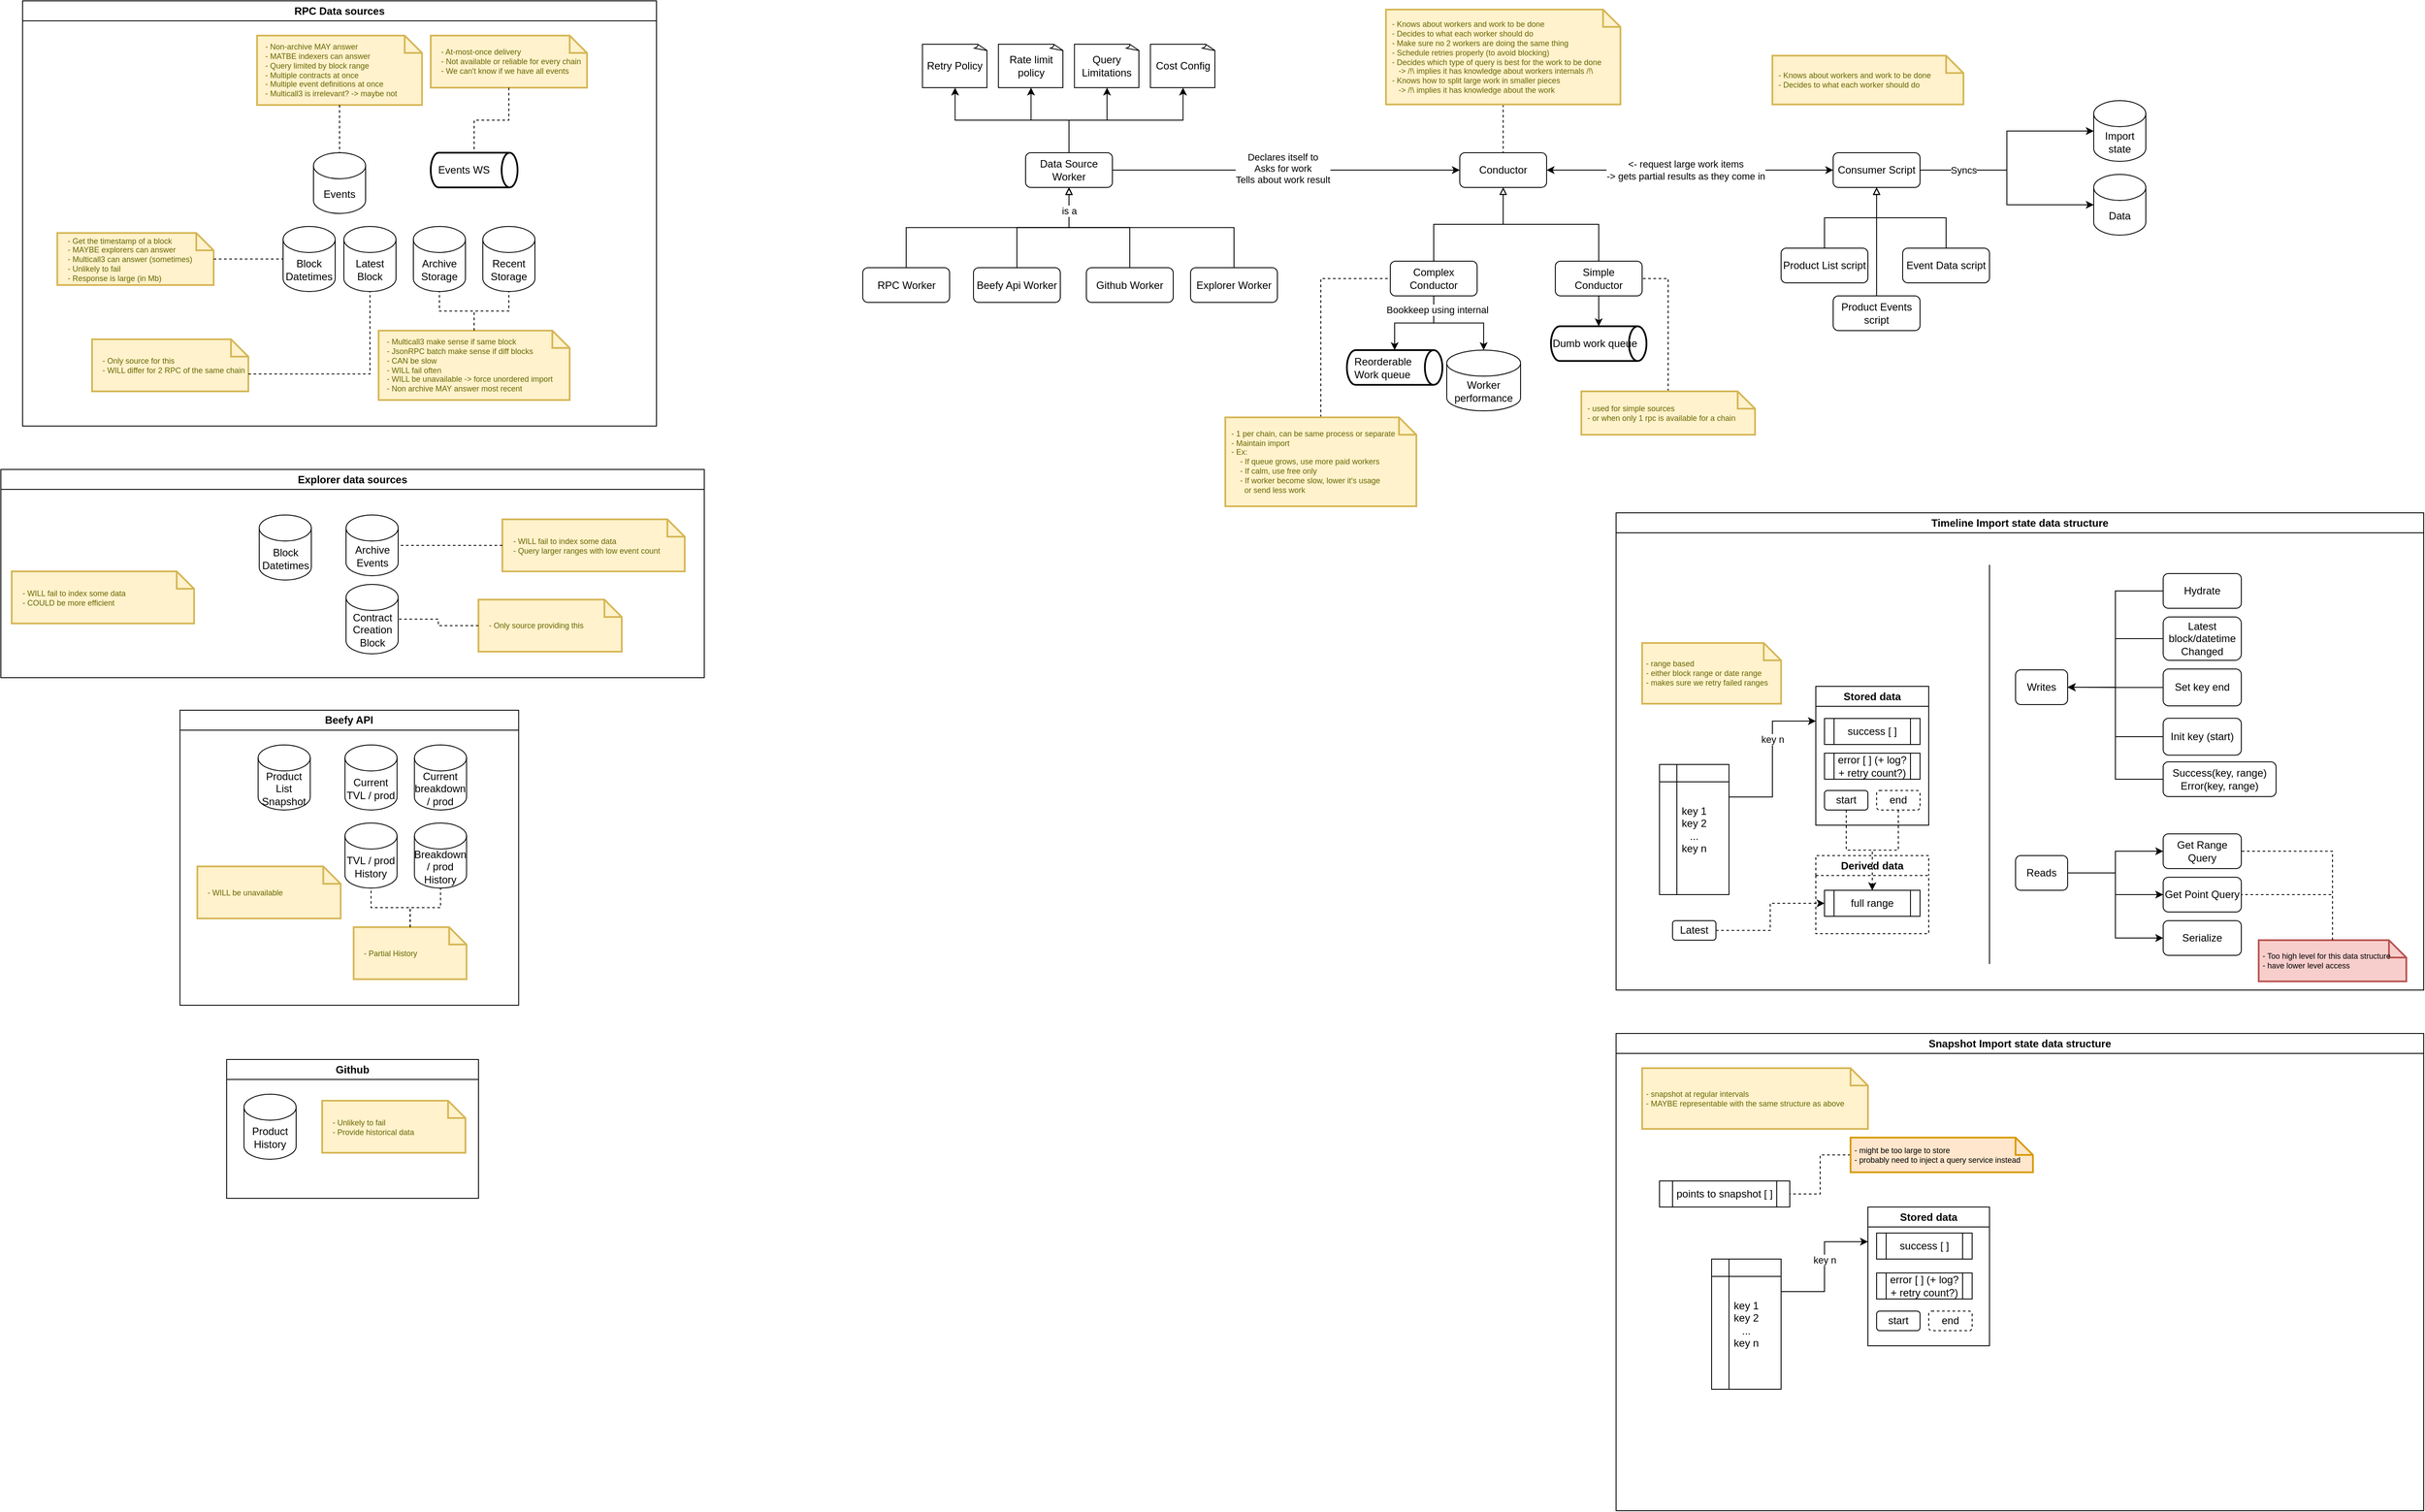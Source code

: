 <mxfile version="21.2.3" type="github">
  <diagram name="Page-1" id="OcyrxSaOLKTO3twHUCwc">
    <mxGraphModel dx="1804" dy="1752" grid="1" gridSize="10" guides="1" tooltips="1" connect="1" arrows="1" fold="1" page="1" pageScale="1" pageWidth="850" pageHeight="1100" math="0" shadow="0">
      <root>
        <mxCell id="0" />
        <mxCell id="1" parent="0" />
        <mxCell id="02symyp6Dsfdwm89dj8b-154" value="RPC Data sources" style="swimlane;whiteSpace=wrap;html=1;" vertex="1" parent="1">
          <mxGeometry x="-345" y="-160" width="730" height="490" as="geometry" />
        </mxCell>
        <mxCell id="02symyp6Dsfdwm89dj8b-8" value="&amp;nbsp; &amp;nbsp;- Non-archive MAY answer&lt;br&gt;&amp;nbsp; &amp;nbsp;- MATBE indexers can answer&lt;br&gt;&amp;nbsp; &amp;nbsp;- Query limited by block range&lt;br&gt;&amp;nbsp; &amp;nbsp;- Multiple contracts at once&lt;br&gt;&amp;nbsp; &amp;nbsp;- Multiple event definitions at once&lt;br&gt;&amp;nbsp; &amp;nbsp;- Multicall3 is irrelevant? -&amp;gt; maybe not" style="shape=note;strokeWidth=2;fontSize=9;size=20;whiteSpace=wrap;html=1;fillColor=#fff2cc;strokeColor=#d6b656;fontColor=#666600;align=left;" vertex="1" parent="02symyp6Dsfdwm89dj8b-154">
          <mxGeometry x="270" y="40" width="190" height="80" as="geometry" />
        </mxCell>
        <mxCell id="02symyp6Dsfdwm89dj8b-6" value="Events" style="shape=cylinder3;whiteSpace=wrap;html=1;boundedLbl=1;backgroundOutline=1;size=15;" vertex="1" parent="02symyp6Dsfdwm89dj8b-154">
          <mxGeometry x="335" y="175" width="60" height="70" as="geometry" />
        </mxCell>
        <mxCell id="02symyp6Dsfdwm89dj8b-16" value="&amp;nbsp; &amp;nbsp; - At-most-once delivery&lt;br&gt;&amp;nbsp; &amp;nbsp; - Not available or reliable for every chain&lt;br&gt;&amp;nbsp; &amp;nbsp; - We can&#39;t know if we have all events" style="shape=note;strokeWidth=2;fontSize=9;size=20;whiteSpace=wrap;html=1;fillColor=#fff2cc;strokeColor=#d6b656;fontColor=#666600;align=left;" vertex="1" parent="02symyp6Dsfdwm89dj8b-154">
          <mxGeometry x="470" y="40" width="180" height="60" as="geometry" />
        </mxCell>
        <mxCell id="02symyp6Dsfdwm89dj8b-15" value="&amp;nbsp; Events WS" style="strokeWidth=2;html=1;shape=mxgraph.flowchart.direct_data;whiteSpace=wrap;align=left;" vertex="1" parent="02symyp6Dsfdwm89dj8b-154">
          <mxGeometry x="470" y="175" width="100" height="40" as="geometry" />
        </mxCell>
        <mxCell id="02symyp6Dsfdwm89dj8b-22" value="&amp;nbsp; &amp;nbsp; - Get the timestamp of a block&lt;br&gt;&amp;nbsp; &amp;nbsp; - MAYBE explorers can answer&lt;br&gt;&amp;nbsp; &amp;nbsp; - Multicall3 can answer (sometimes)&lt;br&gt;&amp;nbsp; &amp;nbsp; - Unlikely to fail&lt;br&gt;&amp;nbsp; &amp;nbsp; - Response is large (in Mb)" style="shape=note;strokeWidth=2;fontSize=9;size=20;whiteSpace=wrap;html=1;fillColor=#fff2cc;strokeColor=#d6b656;fontColor=#666600;align=left;" vertex="1" parent="02symyp6Dsfdwm89dj8b-154">
          <mxGeometry x="40" y="267.5" width="180" height="60" as="geometry" />
        </mxCell>
        <mxCell id="02symyp6Dsfdwm89dj8b-21" value="Block&lt;br&gt;Datetimes" style="shape=cylinder3;whiteSpace=wrap;html=1;boundedLbl=1;backgroundOutline=1;size=15;" vertex="1" parent="02symyp6Dsfdwm89dj8b-154">
          <mxGeometry x="300" y="260" width="60" height="75" as="geometry" />
        </mxCell>
        <mxCell id="02symyp6Dsfdwm89dj8b-52" value="Latest Block" style="shape=cylinder3;whiteSpace=wrap;html=1;boundedLbl=1;backgroundOutline=1;size=15;" vertex="1" parent="02symyp6Dsfdwm89dj8b-154">
          <mxGeometry x="370" y="260" width="60" height="75" as="geometry" />
        </mxCell>
        <mxCell id="02symyp6Dsfdwm89dj8b-13" value="Archive Storage" style="shape=cylinder3;whiteSpace=wrap;html=1;boundedLbl=1;backgroundOutline=1;size=15;" vertex="1" parent="02symyp6Dsfdwm89dj8b-154">
          <mxGeometry x="450" y="260" width="60" height="75" as="geometry" />
        </mxCell>
        <mxCell id="02symyp6Dsfdwm89dj8b-7" value="Recent&lt;br&gt;Storage" style="shape=cylinder3;whiteSpace=wrap;html=1;boundedLbl=1;backgroundOutline=1;size=15;" vertex="1" parent="02symyp6Dsfdwm89dj8b-154">
          <mxGeometry x="530" y="260" width="60" height="75" as="geometry" />
        </mxCell>
        <mxCell id="02symyp6Dsfdwm89dj8b-10" value="&amp;nbsp; &amp;nbsp;- Multicall3 make sense if same block&lt;br&gt;&amp;nbsp; &amp;nbsp;- JsonRPC batch make sense if diff blocks&lt;br&gt;&amp;nbsp; &amp;nbsp;- CAN be slow&lt;br&gt;&amp;nbsp; &amp;nbsp;- WILL fail often&lt;br&gt;&amp;nbsp; &amp;nbsp;- WILL be unavailable -&amp;gt; force unordered import&lt;br&gt;&amp;nbsp; &amp;nbsp;- Non archive MAY answer most recent" style="shape=note;strokeWidth=2;fontSize=9;size=20;whiteSpace=wrap;html=1;fillColor=#fff2cc;strokeColor=#d6b656;fontColor=#666600;align=left;" vertex="1" parent="02symyp6Dsfdwm89dj8b-154">
          <mxGeometry x="410" y="380" width="220" height="80" as="geometry" />
        </mxCell>
        <mxCell id="02symyp6Dsfdwm89dj8b-53" value="&amp;nbsp; &amp;nbsp; - Only source for this&lt;br&gt;&amp;nbsp; &amp;nbsp; - WILL differ for 2 RPC of the same chain" style="shape=note;strokeWidth=2;fontSize=9;size=20;whiteSpace=wrap;html=1;fillColor=#fff2cc;strokeColor=#d6b656;fontColor=#666600;align=left;" vertex="1" parent="02symyp6Dsfdwm89dj8b-154">
          <mxGeometry x="80" y="390" width="180" height="60" as="geometry" />
        </mxCell>
        <mxCell id="02symyp6Dsfdwm89dj8b-9" style="edgeStyle=orthogonalEdgeStyle;rounded=0;orthogonalLoop=1;jettySize=auto;html=1;exitX=0.5;exitY=1;exitDx=0;exitDy=0;exitPerimeter=0;endArrow=none;endFill=0;dashed=1;" edge="1" parent="02symyp6Dsfdwm89dj8b-154" source="02symyp6Dsfdwm89dj8b-8" target="02symyp6Dsfdwm89dj8b-6">
          <mxGeometry relative="1" as="geometry" />
        </mxCell>
        <mxCell id="02symyp6Dsfdwm89dj8b-17" style="edgeStyle=orthogonalEdgeStyle;rounded=0;orthogonalLoop=1;jettySize=auto;html=1;jumpStyle=none;endArrow=none;endFill=0;dashed=1;" edge="1" parent="02symyp6Dsfdwm89dj8b-154" source="02symyp6Dsfdwm89dj8b-16" target="02symyp6Dsfdwm89dj8b-15">
          <mxGeometry relative="1" as="geometry" />
        </mxCell>
        <mxCell id="02symyp6Dsfdwm89dj8b-23" style="edgeStyle=orthogonalEdgeStyle;rounded=0;orthogonalLoop=1;jettySize=auto;html=1;endArrow=none;endFill=0;dashed=1;" edge="1" parent="02symyp6Dsfdwm89dj8b-154" source="02symyp6Dsfdwm89dj8b-22" target="02symyp6Dsfdwm89dj8b-21">
          <mxGeometry relative="1" as="geometry" />
        </mxCell>
        <mxCell id="02symyp6Dsfdwm89dj8b-18" style="edgeStyle=orthogonalEdgeStyle;rounded=0;orthogonalLoop=1;jettySize=auto;html=1;exitX=0.5;exitY=0;exitDx=0;exitDy=0;exitPerimeter=0;endArrow=none;endFill=0;dashed=1;" edge="1" parent="02symyp6Dsfdwm89dj8b-154" source="02symyp6Dsfdwm89dj8b-10" target="02symyp6Dsfdwm89dj8b-7">
          <mxGeometry relative="1" as="geometry" />
        </mxCell>
        <mxCell id="02symyp6Dsfdwm89dj8b-19" style="edgeStyle=orthogonalEdgeStyle;rounded=0;orthogonalLoop=1;jettySize=auto;html=1;exitX=0.5;exitY=0;exitDx=0;exitDy=0;exitPerimeter=0;entryX=0.5;entryY=1;entryDx=0;entryDy=0;entryPerimeter=0;endArrow=none;endFill=0;dashed=1;" edge="1" parent="02symyp6Dsfdwm89dj8b-154" source="02symyp6Dsfdwm89dj8b-10" target="02symyp6Dsfdwm89dj8b-13">
          <mxGeometry relative="1" as="geometry" />
        </mxCell>
        <mxCell id="02symyp6Dsfdwm89dj8b-54" style="edgeStyle=orthogonalEdgeStyle;rounded=0;orthogonalLoop=1;jettySize=auto;html=1;exitX=0;exitY=0;exitDx=180;exitDy=40;exitPerimeter=0;endArrow=none;endFill=0;dashed=1;" edge="1" parent="02symyp6Dsfdwm89dj8b-154" source="02symyp6Dsfdwm89dj8b-53" target="02symyp6Dsfdwm89dj8b-52">
          <mxGeometry relative="1" as="geometry" />
        </mxCell>
        <mxCell id="02symyp6Dsfdwm89dj8b-59" style="edgeStyle=orthogonalEdgeStyle;rounded=0;orthogonalLoop=1;jettySize=auto;html=1;exitX=0.5;exitY=0;exitDx=0;exitDy=0;entryX=0.5;entryY=1;entryDx=0;entryDy=0;endArrow=block;endFill=0;" edge="1" parent="1" source="02symyp6Dsfdwm89dj8b-1" target="02symyp6Dsfdwm89dj8b-55">
          <mxGeometry relative="1" as="geometry" />
        </mxCell>
        <mxCell id="02symyp6Dsfdwm89dj8b-1" value="RPC Worker" style="rounded=1;whiteSpace=wrap;html=1;" vertex="1" parent="1">
          <mxGeometry x="622.5" y="147.5" width="100" height="40" as="geometry" />
        </mxCell>
        <mxCell id="02symyp6Dsfdwm89dj8b-65" style="edgeStyle=orthogonalEdgeStyle;rounded=0;orthogonalLoop=1;jettySize=auto;html=1;exitX=0.5;exitY=0;exitDx=0;exitDy=0;entryX=0.5;entryY=1;entryDx=0;entryDy=0;entryPerimeter=0;" edge="1" parent="1" source="02symyp6Dsfdwm89dj8b-55" target="02symyp6Dsfdwm89dj8b-64">
          <mxGeometry relative="1" as="geometry" />
        </mxCell>
        <mxCell id="02symyp6Dsfdwm89dj8b-67" style="edgeStyle=orthogonalEdgeStyle;rounded=0;orthogonalLoop=1;jettySize=auto;html=1;exitX=0.5;exitY=0;exitDx=0;exitDy=0;" edge="1" parent="1" source="02symyp6Dsfdwm89dj8b-55" target="02symyp6Dsfdwm89dj8b-66">
          <mxGeometry relative="1" as="geometry" />
        </mxCell>
        <mxCell id="02symyp6Dsfdwm89dj8b-69" style="edgeStyle=orthogonalEdgeStyle;rounded=0;orthogonalLoop=1;jettySize=auto;html=1;exitX=0.5;exitY=0;exitDx=0;exitDy=0;" edge="1" parent="1" source="02symyp6Dsfdwm89dj8b-55" target="02symyp6Dsfdwm89dj8b-68">
          <mxGeometry relative="1" as="geometry" />
        </mxCell>
        <mxCell id="02symyp6Dsfdwm89dj8b-71" style="edgeStyle=orthogonalEdgeStyle;rounded=0;orthogonalLoop=1;jettySize=auto;html=1;exitX=1;exitY=0.5;exitDx=0;exitDy=0;" edge="1" parent="1" source="02symyp6Dsfdwm89dj8b-55" target="02symyp6Dsfdwm89dj8b-82">
          <mxGeometry relative="1" as="geometry">
            <mxPoint x="1190" y="35" as="targetPoint" />
          </mxGeometry>
        </mxCell>
        <mxCell id="02symyp6Dsfdwm89dj8b-72" value="Declares itself to&lt;br&gt;Asks for work&lt;br&gt;Tells about work result" style="edgeLabel;html=1;align=center;verticalAlign=middle;resizable=0;points=[];" vertex="1" connectable="0" parent="02symyp6Dsfdwm89dj8b-71">
          <mxGeometry x="-0.022" y="2" relative="1" as="geometry">
            <mxPoint as="offset" />
          </mxGeometry>
        </mxCell>
        <mxCell id="02symyp6Dsfdwm89dj8b-102" style="edgeStyle=orthogonalEdgeStyle;rounded=0;orthogonalLoop=1;jettySize=auto;html=1;exitX=0.5;exitY=0;exitDx=0;exitDy=0;" edge="1" parent="1" source="02symyp6Dsfdwm89dj8b-55" target="02symyp6Dsfdwm89dj8b-101">
          <mxGeometry relative="1" as="geometry" />
        </mxCell>
        <mxCell id="02symyp6Dsfdwm89dj8b-55" value="Data Source Worker" style="rounded=1;whiteSpace=wrap;html=1;" vertex="1" parent="1">
          <mxGeometry x="810" y="15" width="100" height="40" as="geometry" />
        </mxCell>
        <mxCell id="02symyp6Dsfdwm89dj8b-60" style="edgeStyle=orthogonalEdgeStyle;rounded=0;orthogonalLoop=1;jettySize=auto;html=1;exitX=0.5;exitY=0;exitDx=0;exitDy=0;entryX=0.5;entryY=1;entryDx=0;entryDy=0;endArrow=block;endFill=0;" edge="1" parent="1" source="02symyp6Dsfdwm89dj8b-56" target="02symyp6Dsfdwm89dj8b-55">
          <mxGeometry relative="1" as="geometry" />
        </mxCell>
        <mxCell id="02symyp6Dsfdwm89dj8b-56" value="Beefy Api Worker" style="rounded=1;whiteSpace=wrap;html=1;" vertex="1" parent="1">
          <mxGeometry x="750" y="147.5" width="100" height="40" as="geometry" />
        </mxCell>
        <mxCell id="02symyp6Dsfdwm89dj8b-61" style="edgeStyle=orthogonalEdgeStyle;rounded=0;orthogonalLoop=1;jettySize=auto;html=1;exitX=0.5;exitY=0;exitDx=0;exitDy=0;endArrow=block;endFill=0;" edge="1" parent="1" source="02symyp6Dsfdwm89dj8b-57" target="02symyp6Dsfdwm89dj8b-55">
          <mxGeometry relative="1" as="geometry">
            <mxPoint x="860" y="50" as="targetPoint" />
          </mxGeometry>
        </mxCell>
        <mxCell id="02symyp6Dsfdwm89dj8b-57" value="Github Worker" style="rounded=1;whiteSpace=wrap;html=1;" vertex="1" parent="1">
          <mxGeometry x="880" y="147.5" width="100" height="40" as="geometry" />
        </mxCell>
        <mxCell id="02symyp6Dsfdwm89dj8b-62" style="edgeStyle=orthogonalEdgeStyle;rounded=0;orthogonalLoop=1;jettySize=auto;html=1;exitX=0.5;exitY=0;exitDx=0;exitDy=0;endArrow=block;endFill=0;" edge="1" parent="1" source="02symyp6Dsfdwm89dj8b-58" target="02symyp6Dsfdwm89dj8b-55">
          <mxGeometry relative="1" as="geometry" />
        </mxCell>
        <mxCell id="02symyp6Dsfdwm89dj8b-63" value="is a" style="edgeLabel;html=1;align=center;verticalAlign=middle;resizable=0;points=[];" vertex="1" connectable="0" parent="02symyp6Dsfdwm89dj8b-62">
          <mxGeometry x="0.809" relative="1" as="geometry">
            <mxPoint as="offset" />
          </mxGeometry>
        </mxCell>
        <mxCell id="02symyp6Dsfdwm89dj8b-58" value="Explorer Worker" style="rounded=1;whiteSpace=wrap;html=1;" vertex="1" parent="1">
          <mxGeometry x="1000" y="147.5" width="100" height="40" as="geometry" />
        </mxCell>
        <mxCell id="02symyp6Dsfdwm89dj8b-64" value="Rate limit policy" style="whiteSpace=wrap;html=1;shape=mxgraph.basic.document" vertex="1" parent="1">
          <mxGeometry x="778.75" y="-110" width="75" height="50" as="geometry" />
        </mxCell>
        <mxCell id="02symyp6Dsfdwm89dj8b-66" value="Query Limitations" style="whiteSpace=wrap;html=1;shape=mxgraph.basic.document" vertex="1" parent="1">
          <mxGeometry x="866.25" y="-110" width="75" height="50" as="geometry" />
        </mxCell>
        <mxCell id="02symyp6Dsfdwm89dj8b-68" value="Cost Config" style="whiteSpace=wrap;html=1;shape=mxgraph.basic.document" vertex="1" parent="1">
          <mxGeometry x="953.75" y="-110" width="75" height="50" as="geometry" />
        </mxCell>
        <mxCell id="02symyp6Dsfdwm89dj8b-79" style="edgeStyle=orthogonalEdgeStyle;rounded=0;orthogonalLoop=1;jettySize=auto;html=1;exitX=0.5;exitY=1;exitDx=0;exitDy=0;" edge="1" parent="1" source="02symyp6Dsfdwm89dj8b-70" target="02symyp6Dsfdwm89dj8b-78">
          <mxGeometry relative="1" as="geometry" />
        </mxCell>
        <mxCell id="02symyp6Dsfdwm89dj8b-83" style="edgeStyle=orthogonalEdgeStyle;rounded=0;orthogonalLoop=1;jettySize=auto;html=1;exitX=0.5;exitY=0;exitDx=0;exitDy=0;entryX=0.5;entryY=1;entryDx=0;entryDy=0;endArrow=block;endFill=0;" edge="1" parent="1" source="02symyp6Dsfdwm89dj8b-70" target="02symyp6Dsfdwm89dj8b-82">
          <mxGeometry relative="1" as="geometry" />
        </mxCell>
        <mxCell id="02symyp6Dsfdwm89dj8b-70" value="Complex&lt;br&gt;Conductor" style="rounded=1;whiteSpace=wrap;html=1;" vertex="1" parent="1">
          <mxGeometry x="1230" y="140" width="100" height="40" as="geometry" />
        </mxCell>
        <mxCell id="02symyp6Dsfdwm89dj8b-73" value="&amp;nbsp; Reorderable&lt;br&gt;&amp;nbsp; Work queue" style="strokeWidth=2;html=1;shape=mxgraph.flowchart.direct_data;whiteSpace=wrap;align=left;" vertex="1" parent="1">
          <mxGeometry x="1180" y="242.5" width="110" height="40" as="geometry" />
        </mxCell>
        <mxCell id="02symyp6Dsfdwm89dj8b-76" value="Import state" style="shape=cylinder3;whiteSpace=wrap;html=1;boundedLbl=1;backgroundOutline=1;size=15;" vertex="1" parent="1">
          <mxGeometry x="2040" y="-45" width="60" height="70" as="geometry" />
        </mxCell>
        <mxCell id="02symyp6Dsfdwm89dj8b-80" style="edgeStyle=orthogonalEdgeStyle;rounded=0;orthogonalLoop=1;jettySize=auto;html=1;endArrow=none;endFill=0;dashed=1;entryX=0;entryY=0.5;entryDx=0;entryDy=0;" edge="1" parent="1" source="02symyp6Dsfdwm89dj8b-77" target="02symyp6Dsfdwm89dj8b-70">
          <mxGeometry relative="1" as="geometry" />
        </mxCell>
        <mxCell id="02symyp6Dsfdwm89dj8b-77" value="&amp;nbsp; - 1 per chain, can be same process or separate&lt;br&gt;&amp;nbsp; - Maintain import&amp;nbsp;&lt;br&gt;&amp;nbsp; - Ex: &lt;br&gt;&amp;nbsp; &amp;nbsp; &amp;nbsp; - If queue grows, use more paid workers&lt;br&gt;&amp;nbsp; &amp;nbsp; &amp;nbsp; - If calm, use free only&lt;br&gt;&amp;nbsp; &amp;nbsp; &amp;nbsp; - If worker become slow, lower it&#39;s usage&lt;br&gt;&amp;nbsp; &amp;nbsp; &amp;nbsp; &amp;nbsp; or send less work" style="shape=note;strokeWidth=2;fontSize=9;size=20;whiteSpace=wrap;html=1;fillColor=#fff2cc;strokeColor=#d6b656;fontColor=#666600;align=left;" vertex="1" parent="1">
          <mxGeometry x="1040" y="320" width="220" height="102.5" as="geometry" />
        </mxCell>
        <mxCell id="02symyp6Dsfdwm89dj8b-78" value="Worker performance" style="shape=cylinder3;whiteSpace=wrap;html=1;boundedLbl=1;backgroundOutline=1;size=15;" vertex="1" parent="1">
          <mxGeometry x="1295" y="242.5" width="85" height="70" as="geometry" />
        </mxCell>
        <mxCell id="02symyp6Dsfdwm89dj8b-74" style="edgeStyle=orthogonalEdgeStyle;rounded=0;orthogonalLoop=1;jettySize=auto;html=1;" edge="1" parent="1" source="02symyp6Dsfdwm89dj8b-70" target="02symyp6Dsfdwm89dj8b-73">
          <mxGeometry relative="1" as="geometry" />
        </mxCell>
        <mxCell id="02symyp6Dsfdwm89dj8b-75" value="Bookkeep using internal" style="edgeLabel;html=1;align=center;verticalAlign=middle;resizable=0;points=[];" vertex="1" connectable="0" parent="02symyp6Dsfdwm89dj8b-74">
          <mxGeometry x="-0.133" y="3" relative="1" as="geometry">
            <mxPoint x="19" y="-19" as="offset" />
          </mxGeometry>
        </mxCell>
        <mxCell id="02symyp6Dsfdwm89dj8b-82" value="Conductor" style="rounded=1;whiteSpace=wrap;html=1;" vertex="1" parent="1">
          <mxGeometry x="1310" y="15" width="100" height="40" as="geometry" />
        </mxCell>
        <mxCell id="02symyp6Dsfdwm89dj8b-85" style="edgeStyle=orthogonalEdgeStyle;rounded=0;orthogonalLoop=1;jettySize=auto;html=1;exitX=0.5;exitY=1;exitDx=0;exitDy=0;exitPerimeter=0;entryX=0.5;entryY=0;entryDx=0;entryDy=0;endArrow=none;endFill=0;dashed=1;" edge="1" parent="1" source="02symyp6Dsfdwm89dj8b-84" target="02symyp6Dsfdwm89dj8b-82">
          <mxGeometry relative="1" as="geometry" />
        </mxCell>
        <mxCell id="02symyp6Dsfdwm89dj8b-84" value="&amp;nbsp; - Knows about workers and work to be done&lt;br&gt;&amp;nbsp; - Decides to what each worker should do&lt;br&gt;&amp;nbsp; - Make sure no 2 workers are doing the same thing&lt;br&gt;&amp;nbsp; - Schedule retries properly (to avoid blocking)&lt;br&gt;&amp;nbsp; - Decides which type of query is best for the work to be done&lt;br&gt;&amp;nbsp; &amp;nbsp; &amp;nbsp;-&amp;gt; /!\&amp;nbsp;implies it has knowledge about workers internals /!\&lt;br&gt;&amp;nbsp; - Knows how to split large work in smaller pieces&lt;br&gt;&amp;nbsp; &amp;nbsp; &amp;nbsp;-&amp;gt; /!\ implies it has knowledge about the work" style="shape=note;strokeWidth=2;fontSize=9;size=20;whiteSpace=wrap;html=1;fillColor=#fff2cc;strokeColor=#d6b656;fontColor=#666600;align=left;" vertex="1" parent="1">
          <mxGeometry x="1225" y="-150" width="270" height="109.38" as="geometry" />
        </mxCell>
        <mxCell id="02symyp6Dsfdwm89dj8b-87" style="edgeStyle=orthogonalEdgeStyle;rounded=0;orthogonalLoop=1;jettySize=auto;html=1;exitX=0.5;exitY=0;exitDx=0;exitDy=0;endArrow=block;endFill=0;" edge="1" parent="1" source="02symyp6Dsfdwm89dj8b-86" target="02symyp6Dsfdwm89dj8b-82">
          <mxGeometry relative="1" as="geometry" />
        </mxCell>
        <mxCell id="02symyp6Dsfdwm89dj8b-89" style="edgeStyle=orthogonalEdgeStyle;rounded=0;orthogonalLoop=1;jettySize=auto;html=1;exitX=0.5;exitY=1;exitDx=0;exitDy=0;" edge="1" parent="1" source="02symyp6Dsfdwm89dj8b-86" target="02symyp6Dsfdwm89dj8b-88">
          <mxGeometry relative="1" as="geometry" />
        </mxCell>
        <mxCell id="02symyp6Dsfdwm89dj8b-86" value="Simple&lt;br&gt;Conductor" style="rounded=1;whiteSpace=wrap;html=1;" vertex="1" parent="1">
          <mxGeometry x="1420" y="140" width="100" height="40" as="geometry" />
        </mxCell>
        <mxCell id="02symyp6Dsfdwm89dj8b-88" value="Dumb work queue" style="strokeWidth=2;html=1;shape=mxgraph.flowchart.direct_data;whiteSpace=wrap;align=left;" vertex="1" parent="1">
          <mxGeometry x="1415" y="215" width="110" height="40" as="geometry" />
        </mxCell>
        <mxCell id="02symyp6Dsfdwm89dj8b-91" style="edgeStyle=orthogonalEdgeStyle;rounded=0;orthogonalLoop=1;jettySize=auto;html=1;exitX=0;exitY=0.5;exitDx=0;exitDy=0;startArrow=classic;startFill=1;" edge="1" parent="1" source="02symyp6Dsfdwm89dj8b-90" target="02symyp6Dsfdwm89dj8b-82">
          <mxGeometry relative="1" as="geometry" />
        </mxCell>
        <mxCell id="02symyp6Dsfdwm89dj8b-107" value="&amp;lt;- request large work items&lt;br&gt;-&amp;gt; gets partial results as they come in" style="edgeLabel;html=1;align=center;verticalAlign=middle;resizable=0;points=[];" vertex="1" connectable="0" parent="02symyp6Dsfdwm89dj8b-91">
          <mxGeometry x="0.03" relative="1" as="geometry">
            <mxPoint as="offset" />
          </mxGeometry>
        </mxCell>
        <mxCell id="02symyp6Dsfdwm89dj8b-106" style="edgeStyle=orthogonalEdgeStyle;rounded=0;orthogonalLoop=1;jettySize=auto;html=1;exitX=1;exitY=0.5;exitDx=0;exitDy=0;entryX=0;entryY=0.5;entryDx=0;entryDy=0;entryPerimeter=0;" edge="1" parent="1" source="02symyp6Dsfdwm89dj8b-90" target="02symyp6Dsfdwm89dj8b-76">
          <mxGeometry relative="1" as="geometry">
            <mxPoint x="2000" y="20" as="targetPoint" />
          </mxGeometry>
        </mxCell>
        <mxCell id="02symyp6Dsfdwm89dj8b-110" style="edgeStyle=orthogonalEdgeStyle;rounded=0;orthogonalLoop=1;jettySize=auto;html=1;exitX=1;exitY=0.5;exitDx=0;exitDy=0;entryX=0;entryY=0.5;entryDx=0;entryDy=0;entryPerimeter=0;" edge="1" parent="1" source="02symyp6Dsfdwm89dj8b-90" target="02symyp6Dsfdwm89dj8b-109">
          <mxGeometry relative="1" as="geometry" />
        </mxCell>
        <mxCell id="02symyp6Dsfdwm89dj8b-111" value="Syncs" style="edgeLabel;html=1;align=center;verticalAlign=middle;resizable=0;points=[];" vertex="1" connectable="0" parent="02symyp6Dsfdwm89dj8b-110">
          <mxGeometry x="-0.692" y="1" relative="1" as="geometry">
            <mxPoint x="13" y="1" as="offset" />
          </mxGeometry>
        </mxCell>
        <mxCell id="02symyp6Dsfdwm89dj8b-90" value="Consumer Script" style="rounded=1;whiteSpace=wrap;html=1;" vertex="1" parent="1">
          <mxGeometry x="1740" y="15" width="100" height="40" as="geometry" />
        </mxCell>
        <mxCell id="02symyp6Dsfdwm89dj8b-97" style="edgeStyle=orthogonalEdgeStyle;rounded=0;orthogonalLoop=1;jettySize=auto;html=1;exitX=0.5;exitY=0;exitDx=0;exitDy=0;endArrow=block;endFill=0;" edge="1" parent="1" source="02symyp6Dsfdwm89dj8b-92" target="02symyp6Dsfdwm89dj8b-90">
          <mxGeometry relative="1" as="geometry" />
        </mxCell>
        <mxCell id="02symyp6Dsfdwm89dj8b-92" value="Product List script" style="rounded=1;whiteSpace=wrap;html=1;" vertex="1" parent="1">
          <mxGeometry x="1680" y="125" width="100" height="40" as="geometry" />
        </mxCell>
        <mxCell id="02symyp6Dsfdwm89dj8b-99" style="edgeStyle=orthogonalEdgeStyle;rounded=0;orthogonalLoop=1;jettySize=auto;html=1;exitX=0.5;exitY=0;exitDx=0;exitDy=0;endArrow=block;endFill=0;" edge="1" parent="1" source="02symyp6Dsfdwm89dj8b-95" target="02symyp6Dsfdwm89dj8b-90">
          <mxGeometry relative="1" as="geometry" />
        </mxCell>
        <mxCell id="02symyp6Dsfdwm89dj8b-95" value="Product Events script" style="rounded=1;whiteSpace=wrap;html=1;" vertex="1" parent="1">
          <mxGeometry x="1740" y="180" width="100" height="40" as="geometry" />
        </mxCell>
        <mxCell id="02symyp6Dsfdwm89dj8b-98" style="edgeStyle=orthogonalEdgeStyle;rounded=0;orthogonalLoop=1;jettySize=auto;html=1;exitX=0.5;exitY=0;exitDx=0;exitDy=0;endArrow=block;endFill=0;" edge="1" parent="1" source="02symyp6Dsfdwm89dj8b-96" target="02symyp6Dsfdwm89dj8b-90">
          <mxGeometry relative="1" as="geometry" />
        </mxCell>
        <mxCell id="02symyp6Dsfdwm89dj8b-96" value="Event Data script" style="rounded=1;whiteSpace=wrap;html=1;" vertex="1" parent="1">
          <mxGeometry x="1820" y="125" width="100" height="40" as="geometry" />
        </mxCell>
        <mxCell id="02symyp6Dsfdwm89dj8b-100" value="&amp;nbsp; - Knows about workers and work to be done&lt;br&gt;&amp;nbsp; - Decides to what each worker should do" style="shape=note;strokeWidth=2;fontSize=9;size=20;whiteSpace=wrap;html=1;fillColor=#fff2cc;strokeColor=#d6b656;fontColor=#666600;align=left;" vertex="1" parent="1">
          <mxGeometry x="1670" y="-96.87" width="220" height="56.25" as="geometry" />
        </mxCell>
        <mxCell id="02symyp6Dsfdwm89dj8b-101" value="Retry Policy" style="whiteSpace=wrap;html=1;shape=mxgraph.basic.document" vertex="1" parent="1">
          <mxGeometry x="691.25" y="-110" width="75" height="50" as="geometry" />
        </mxCell>
        <mxCell id="02symyp6Dsfdwm89dj8b-104" style="edgeStyle=orthogonalEdgeStyle;rounded=0;orthogonalLoop=1;jettySize=auto;html=1;exitX=0.5;exitY=0;exitDx=0;exitDy=0;exitPerimeter=0;entryX=1;entryY=0.5;entryDx=0;entryDy=0;dashed=1;endArrow=none;endFill=0;" edge="1" parent="1" source="02symyp6Dsfdwm89dj8b-103" target="02symyp6Dsfdwm89dj8b-86">
          <mxGeometry relative="1" as="geometry" />
        </mxCell>
        <mxCell id="02symyp6Dsfdwm89dj8b-103" value="&amp;nbsp; - used for simple sources&lt;br&gt;&amp;nbsp; - or when only 1 rpc is available for a chain" style="shape=note;strokeWidth=2;fontSize=9;size=20;whiteSpace=wrap;html=1;fillColor=#fff2cc;strokeColor=#d6b656;fontColor=#666600;align=left;" vertex="1" parent="1">
          <mxGeometry x="1450" y="290" width="200" height="50" as="geometry" />
        </mxCell>
        <mxCell id="02symyp6Dsfdwm89dj8b-109" value="Data" style="shape=cylinder3;whiteSpace=wrap;html=1;boundedLbl=1;backgroundOutline=1;size=15;" vertex="1" parent="1">
          <mxGeometry x="2040" y="40" width="60" height="70" as="geometry" />
        </mxCell>
        <mxCell id="02symyp6Dsfdwm89dj8b-140" value="Timeline Import state data structure" style="swimlane;whiteSpace=wrap;html=1;fillColor=none;" vertex="1" parent="1">
          <mxGeometry x="1490" y="430" width="930" height="550" as="geometry" />
        </mxCell>
        <mxCell id="02symyp6Dsfdwm89dj8b-149" style="edgeStyle=orthogonalEdgeStyle;rounded=0;orthogonalLoop=1;jettySize=auto;html=1;exitX=0.5;exitY=1;exitDx=0;exitDy=0;entryX=0.5;entryY=0;entryDx=0;entryDy=0;" edge="1" parent="02symyp6Dsfdwm89dj8b-140" target="02symyp6Dsfdwm89dj8b-142">
          <mxGeometry relative="1" as="geometry">
            <mxPoint x="290" y="160" as="sourcePoint" />
          </mxGeometry>
        </mxCell>
        <mxCell id="02symyp6Dsfdwm89dj8b-150" style="edgeStyle=orthogonalEdgeStyle;rounded=0;orthogonalLoop=1;jettySize=auto;html=1;exitX=0.5;exitY=1;exitDx=0;exitDy=0;entryX=0.5;entryY=0;entryDx=0;entryDy=0;" edge="1" parent="02symyp6Dsfdwm89dj8b-140" target="02symyp6Dsfdwm89dj8b-146">
          <mxGeometry relative="1" as="geometry">
            <mxPoint x="290" y="160" as="sourcePoint" />
          </mxGeometry>
        </mxCell>
        <mxCell id="02symyp6Dsfdwm89dj8b-144" style="edgeStyle=orthogonalEdgeStyle;rounded=0;orthogonalLoop=1;jettySize=auto;html=1;exitX=0;exitY=0.5;exitDx=0;exitDy=0;entryX=1;entryY=0.5;entryDx=0;entryDy=0;" edge="1" parent="02symyp6Dsfdwm89dj8b-140" target="02symyp6Dsfdwm89dj8b-141">
          <mxGeometry relative="1" as="geometry">
            <mxPoint x="470" y="150" as="sourcePoint" />
          </mxGeometry>
        </mxCell>
        <mxCell id="02symyp6Dsfdwm89dj8b-145" value="Updates" style="edgeLabel;html=1;align=center;verticalAlign=middle;resizable=0;points=[];" vertex="1" connectable="0" parent="02symyp6Dsfdwm89dj8b-144">
          <mxGeometry x="-0.023" y="-1" relative="1" as="geometry">
            <mxPoint y="1" as="offset" />
          </mxGeometry>
        </mxCell>
        <mxCell id="02symyp6Dsfdwm89dj8b-158" value="&amp;nbsp;- range based&lt;br&gt;&amp;nbsp;- either block range or date range&lt;br&gt;&amp;nbsp;- makes sure we retry failed ranges" style="shape=note;strokeWidth=2;fontSize=9;size=20;whiteSpace=wrap;html=1;fillColor=#fff2cc;strokeColor=#d6b656;fontColor=#666600;align=left;" vertex="1" parent="02symyp6Dsfdwm89dj8b-140">
          <mxGeometry x="30" y="150" width="160" height="70" as="geometry" />
        </mxCell>
        <mxCell id="02symyp6Dsfdwm89dj8b-161" style="edgeStyle=orthogonalEdgeStyle;rounded=0;orthogonalLoop=1;jettySize=auto;html=1;exitX=1;exitY=0.25;exitDx=0;exitDy=0;entryX=0;entryY=0.25;entryDx=0;entryDy=0;" edge="1" parent="02symyp6Dsfdwm89dj8b-140" source="02symyp6Dsfdwm89dj8b-159" target="02symyp6Dsfdwm89dj8b-190">
          <mxGeometry relative="1" as="geometry">
            <mxPoint x="340" y="320" as="targetPoint" />
          </mxGeometry>
        </mxCell>
        <mxCell id="02symyp6Dsfdwm89dj8b-162" value="key n" style="edgeLabel;html=1;align=center;verticalAlign=middle;resizable=0;points=[];" vertex="1" connectable="0" parent="02symyp6Dsfdwm89dj8b-161">
          <mxGeometry x="0.247" relative="1" as="geometry">
            <mxPoint as="offset" />
          </mxGeometry>
        </mxCell>
        <mxCell id="02symyp6Dsfdwm89dj8b-159" value="key 1&lt;br&gt;key 2&lt;br&gt;...&lt;br&gt;key n" style="shape=internalStorage;whiteSpace=wrap;html=1;backgroundOutline=1;fillColor=none;" vertex="1" parent="02symyp6Dsfdwm89dj8b-140">
          <mxGeometry x="50" y="290" width="80" height="150" as="geometry" />
        </mxCell>
        <mxCell id="02symyp6Dsfdwm89dj8b-169" value="Writes" style="rounded=1;whiteSpace=wrap;html=1;" vertex="1" parent="02symyp6Dsfdwm89dj8b-140">
          <mxGeometry x="460" y="181" width="60" height="40" as="geometry" />
        </mxCell>
        <mxCell id="02symyp6Dsfdwm89dj8b-163" value="Latest block/datetime&lt;br&gt;Changed" style="rounded=1;whiteSpace=wrap;html=1;" vertex="1" parent="02symyp6Dsfdwm89dj8b-140">
          <mxGeometry x="630" y="120" width="90" height="50" as="geometry" />
        </mxCell>
        <mxCell id="02symyp6Dsfdwm89dj8b-165" value="Init key (start)" style="rounded=1;whiteSpace=wrap;html=1;" vertex="1" parent="02symyp6Dsfdwm89dj8b-140">
          <mxGeometry x="630" y="236.75" width="90" height="42.5" as="geometry" />
        </mxCell>
        <mxCell id="02symyp6Dsfdwm89dj8b-167" value="Success(key, range)&lt;br&gt;Error(key, range)" style="rounded=1;whiteSpace=wrap;html=1;" vertex="1" parent="02symyp6Dsfdwm89dj8b-140">
          <mxGeometry x="630" y="287" width="130" height="40" as="geometry" />
        </mxCell>
        <mxCell id="02symyp6Dsfdwm89dj8b-164" style="edgeStyle=orthogonalEdgeStyle;rounded=0;orthogonalLoop=1;jettySize=auto;html=1;exitX=0;exitY=0.5;exitDx=0;exitDy=0;entryX=1;entryY=0.5;entryDx=0;entryDy=0;" edge="1" parent="02symyp6Dsfdwm89dj8b-140" source="02symyp6Dsfdwm89dj8b-163" target="02symyp6Dsfdwm89dj8b-169">
          <mxGeometry relative="1" as="geometry">
            <mxPoint x="540" y="200" as="targetPoint" />
          </mxGeometry>
        </mxCell>
        <mxCell id="02symyp6Dsfdwm89dj8b-166" style="edgeStyle=orthogonalEdgeStyle;rounded=0;orthogonalLoop=1;jettySize=auto;html=1;exitX=0;exitY=0.5;exitDx=0;exitDy=0;entryX=1;entryY=0.5;entryDx=0;entryDy=0;" edge="1" parent="02symyp6Dsfdwm89dj8b-140" source="02symyp6Dsfdwm89dj8b-165" target="02symyp6Dsfdwm89dj8b-169">
          <mxGeometry relative="1" as="geometry">
            <mxPoint x="540" y="280" as="targetPoint" />
          </mxGeometry>
        </mxCell>
        <mxCell id="02symyp6Dsfdwm89dj8b-168" style="edgeStyle=orthogonalEdgeStyle;rounded=0;orthogonalLoop=1;jettySize=auto;html=1;exitX=0;exitY=0.5;exitDx=0;exitDy=0;entryX=1;entryY=0.5;entryDx=0;entryDy=0;" edge="1" parent="02symyp6Dsfdwm89dj8b-140" source="02symyp6Dsfdwm89dj8b-167" target="02symyp6Dsfdwm89dj8b-169">
          <mxGeometry relative="1" as="geometry" />
        </mxCell>
        <mxCell id="02symyp6Dsfdwm89dj8b-170" value="" style="endArrow=none;html=1;rounded=0;" edge="1" parent="02symyp6Dsfdwm89dj8b-140">
          <mxGeometry width="50" height="50" relative="1" as="geometry">
            <mxPoint x="430" y="520" as="sourcePoint" />
            <mxPoint x="430" y="60" as="targetPoint" />
          </mxGeometry>
        </mxCell>
        <mxCell id="02symyp6Dsfdwm89dj8b-173" style="edgeStyle=orthogonalEdgeStyle;rounded=0;orthogonalLoop=1;jettySize=auto;html=1;exitX=1;exitY=0.5;exitDx=0;exitDy=0;entryX=0;entryY=0.5;entryDx=0;entryDy=0;" edge="1" parent="02symyp6Dsfdwm89dj8b-140" source="02symyp6Dsfdwm89dj8b-171" target="02symyp6Dsfdwm89dj8b-172">
          <mxGeometry relative="1" as="geometry" />
        </mxCell>
        <mxCell id="02symyp6Dsfdwm89dj8b-175" style="edgeStyle=orthogonalEdgeStyle;rounded=0;orthogonalLoop=1;jettySize=auto;html=1;exitX=1;exitY=0.5;exitDx=0;exitDy=0;entryX=0;entryY=0.5;entryDx=0;entryDy=0;" edge="1" parent="02symyp6Dsfdwm89dj8b-140" source="02symyp6Dsfdwm89dj8b-171" target="02symyp6Dsfdwm89dj8b-174">
          <mxGeometry relative="1" as="geometry" />
        </mxCell>
        <mxCell id="02symyp6Dsfdwm89dj8b-186" style="edgeStyle=orthogonalEdgeStyle;rounded=0;orthogonalLoop=1;jettySize=auto;html=1;exitX=1;exitY=0.5;exitDx=0;exitDy=0;entryX=0;entryY=0.5;entryDx=0;entryDy=0;" edge="1" parent="02symyp6Dsfdwm89dj8b-140" source="02symyp6Dsfdwm89dj8b-171" target="02symyp6Dsfdwm89dj8b-185">
          <mxGeometry relative="1" as="geometry" />
        </mxCell>
        <mxCell id="02symyp6Dsfdwm89dj8b-171" value="Reads" style="rounded=1;whiteSpace=wrap;html=1;" vertex="1" parent="02symyp6Dsfdwm89dj8b-140">
          <mxGeometry x="460" y="395" width="60" height="40" as="geometry" />
        </mxCell>
        <mxCell id="02symyp6Dsfdwm89dj8b-172" value="Get Range Query" style="rounded=1;whiteSpace=wrap;html=1;" vertex="1" parent="02symyp6Dsfdwm89dj8b-140">
          <mxGeometry x="630" y="370" width="90" height="40" as="geometry" />
        </mxCell>
        <mxCell id="02symyp6Dsfdwm89dj8b-174" value="Get Point Query" style="rounded=1;whiteSpace=wrap;html=1;" vertex="1" parent="02symyp6Dsfdwm89dj8b-140">
          <mxGeometry x="630" y="420" width="90" height="40" as="geometry" />
        </mxCell>
        <mxCell id="02symyp6Dsfdwm89dj8b-193" style="edgeStyle=orthogonalEdgeStyle;rounded=0;orthogonalLoop=1;jettySize=auto;html=1;exitX=1;exitY=0.5;exitDx=0;exitDy=0;entryX=0;entryY=0.5;entryDx=0;entryDy=0;dashed=1;" edge="1" parent="02symyp6Dsfdwm89dj8b-140" source="02symyp6Dsfdwm89dj8b-180" target="02symyp6Dsfdwm89dj8b-189">
          <mxGeometry relative="1" as="geometry" />
        </mxCell>
        <mxCell id="02symyp6Dsfdwm89dj8b-180" value="Latest" style="rounded=1;whiteSpace=wrap;html=1;" vertex="1" parent="02symyp6Dsfdwm89dj8b-140">
          <mxGeometry x="65" y="470" width="50" height="22.5" as="geometry" />
        </mxCell>
        <mxCell id="02symyp6Dsfdwm89dj8b-182" value="&amp;nbsp;- Too high level for this data structure&lt;br&gt;&amp;nbsp;- have lower level access" style="shape=note;strokeWidth=2;fontSize=9;size=20;whiteSpace=wrap;html=1;fillColor=#f8cecc;strokeColor=#b85450;align=left;" vertex="1" parent="02symyp6Dsfdwm89dj8b-140">
          <mxGeometry x="740" y="492.5" width="170" height="47.5" as="geometry" />
        </mxCell>
        <mxCell id="02symyp6Dsfdwm89dj8b-183" style="edgeStyle=orthogonalEdgeStyle;rounded=0;orthogonalLoop=1;jettySize=auto;html=1;exitX=0.5;exitY=0;exitDx=0;exitDy=0;exitPerimeter=0;dashed=1;endArrow=none;endFill=0;entryX=1;entryY=0.5;entryDx=0;entryDy=0;" edge="1" parent="02symyp6Dsfdwm89dj8b-140" source="02symyp6Dsfdwm89dj8b-182" target="02symyp6Dsfdwm89dj8b-172">
          <mxGeometry relative="1" as="geometry" />
        </mxCell>
        <mxCell id="02symyp6Dsfdwm89dj8b-184" style="edgeStyle=orthogonalEdgeStyle;rounded=0;orthogonalLoop=1;jettySize=auto;html=1;exitX=0.5;exitY=0;exitDx=0;exitDy=0;exitPerimeter=0;dashed=1;endArrow=none;endFill=0;entryX=1;entryY=0.5;entryDx=0;entryDy=0;" edge="1" parent="02symyp6Dsfdwm89dj8b-140" source="02symyp6Dsfdwm89dj8b-182" target="02symyp6Dsfdwm89dj8b-174">
          <mxGeometry relative="1" as="geometry">
            <mxPoint x="675" y="503" as="sourcePoint" />
            <mxPoint x="685" y="420" as="targetPoint" />
          </mxGeometry>
        </mxCell>
        <mxCell id="02symyp6Dsfdwm89dj8b-185" value="Serialize" style="rounded=1;whiteSpace=wrap;html=1;" vertex="1" parent="02symyp6Dsfdwm89dj8b-140">
          <mxGeometry x="630" y="470" width="90" height="40" as="geometry" />
        </mxCell>
        <mxCell id="02symyp6Dsfdwm89dj8b-188" style="edgeStyle=orthogonalEdgeStyle;rounded=0;orthogonalLoop=1;jettySize=auto;html=1;exitX=0;exitY=0.5;exitDx=0;exitDy=0;entryX=1;entryY=0.5;entryDx=0;entryDy=0;" edge="1" parent="02symyp6Dsfdwm89dj8b-140" source="02symyp6Dsfdwm89dj8b-187" target="02symyp6Dsfdwm89dj8b-169">
          <mxGeometry relative="1" as="geometry" />
        </mxCell>
        <mxCell id="02symyp6Dsfdwm89dj8b-187" value="Hydrate" style="rounded=1;whiteSpace=wrap;html=1;" vertex="1" parent="02symyp6Dsfdwm89dj8b-140">
          <mxGeometry x="630" y="70" width="90" height="40" as="geometry" />
        </mxCell>
        <mxCell id="02symyp6Dsfdwm89dj8b-190" value="Stored data" style="swimlane;whiteSpace=wrap;html=1;" vertex="1" parent="02symyp6Dsfdwm89dj8b-140">
          <mxGeometry x="230" y="200" width="130" height="160" as="geometry" />
        </mxCell>
        <mxCell id="02symyp6Dsfdwm89dj8b-176" value="success [ ]" style="shape=process;whiteSpace=wrap;html=1;backgroundOutline=1;" vertex="1" parent="02symyp6Dsfdwm89dj8b-190">
          <mxGeometry x="10" y="37" width="110" height="30" as="geometry" />
        </mxCell>
        <mxCell id="02symyp6Dsfdwm89dj8b-177" value="error [ ] (+ log? + retry count?)" style="shape=process;whiteSpace=wrap;html=1;backgroundOutline=1;" vertex="1" parent="02symyp6Dsfdwm89dj8b-190">
          <mxGeometry x="10" y="77" width="110" height="30" as="geometry" />
        </mxCell>
        <mxCell id="02symyp6Dsfdwm89dj8b-178" value="start" style="rounded=1;whiteSpace=wrap;html=1;" vertex="1" parent="02symyp6Dsfdwm89dj8b-190">
          <mxGeometry x="10" y="120" width="50" height="22.5" as="geometry" />
        </mxCell>
        <mxCell id="02symyp6Dsfdwm89dj8b-179" value="end" style="rounded=1;whiteSpace=wrap;html=1;dashed=1;" vertex="1" parent="02symyp6Dsfdwm89dj8b-190">
          <mxGeometry x="70" y="120" width="50" height="22.5" as="geometry" />
        </mxCell>
        <mxCell id="02symyp6Dsfdwm89dj8b-191" value="Derived data" style="swimlane;whiteSpace=wrap;html=1;dashed=1;" vertex="1" parent="02symyp6Dsfdwm89dj8b-140">
          <mxGeometry x="230" y="395" width="130" height="90" as="geometry" />
        </mxCell>
        <mxCell id="02symyp6Dsfdwm89dj8b-189" value="full range" style="shape=process;whiteSpace=wrap;html=1;backgroundOutline=1;" vertex="1" parent="02symyp6Dsfdwm89dj8b-191">
          <mxGeometry x="10" y="40" width="110" height="30" as="geometry" />
        </mxCell>
        <mxCell id="02symyp6Dsfdwm89dj8b-192" style="edgeStyle=orthogonalEdgeStyle;rounded=0;orthogonalLoop=1;jettySize=auto;html=1;exitX=0.5;exitY=1;exitDx=0;exitDy=0;dashed=1;" edge="1" parent="02symyp6Dsfdwm89dj8b-140" source="02symyp6Dsfdwm89dj8b-178" target="02symyp6Dsfdwm89dj8b-189">
          <mxGeometry relative="1" as="geometry" />
        </mxCell>
        <mxCell id="02symyp6Dsfdwm89dj8b-194" style="edgeStyle=orthogonalEdgeStyle;rounded=0;orthogonalLoop=1;jettySize=auto;html=1;exitX=0.5;exitY=1;exitDx=0;exitDy=0;dashed=1;" edge="1" parent="02symyp6Dsfdwm89dj8b-140" source="02symyp6Dsfdwm89dj8b-179" target="02symyp6Dsfdwm89dj8b-189">
          <mxGeometry relative="1" as="geometry" />
        </mxCell>
        <mxCell id="02symyp6Dsfdwm89dj8b-197" style="edgeStyle=orthogonalEdgeStyle;rounded=0;orthogonalLoop=1;jettySize=auto;html=1;exitX=0;exitY=0.5;exitDx=0;exitDy=0;entryX=1;entryY=0.5;entryDx=0;entryDy=0;" edge="1" parent="02symyp6Dsfdwm89dj8b-140" source="02symyp6Dsfdwm89dj8b-196" target="02symyp6Dsfdwm89dj8b-169">
          <mxGeometry relative="1" as="geometry" />
        </mxCell>
        <mxCell id="02symyp6Dsfdwm89dj8b-196" value="Set key end" style="rounded=1;whiteSpace=wrap;html=1;" vertex="1" parent="02symyp6Dsfdwm89dj8b-140">
          <mxGeometry x="630" y="180" width="90" height="42.5" as="geometry" />
        </mxCell>
        <mxCell id="02symyp6Dsfdwm89dj8b-155" value="Explorer data sources" style="swimlane;whiteSpace=wrap;html=1;" vertex="1" parent="1">
          <mxGeometry x="-370" y="380" width="810" height="240" as="geometry" />
        </mxCell>
        <mxCell id="02symyp6Dsfdwm89dj8b-28" value="&amp;nbsp; &amp;nbsp; - WILL fail to index some data&lt;br&gt;&amp;nbsp; &amp;nbsp; - COULD be more efficient" style="shape=note;strokeWidth=2;fontSize=9;size=20;whiteSpace=wrap;html=1;fillColor=#fff2cc;strokeColor=#d6b656;fontColor=#666600;align=left;" vertex="1" parent="02symyp6Dsfdwm89dj8b-155">
          <mxGeometry x="12.5" y="117.5" width="210" height="60" as="geometry" />
        </mxCell>
        <mxCell id="02symyp6Dsfdwm89dj8b-25" value="Block&lt;br&gt;Datetimes" style="shape=cylinder3;whiteSpace=wrap;html=1;boundedLbl=1;backgroundOutline=1;size=15;" vertex="1" parent="02symyp6Dsfdwm89dj8b-155">
          <mxGeometry x="297.5" y="52.5" width="60" height="75" as="geometry" />
        </mxCell>
        <mxCell id="02symyp6Dsfdwm89dj8b-30" value="Archive&lt;br&gt;Events" style="shape=cylinder3;whiteSpace=wrap;html=1;boundedLbl=1;backgroundOutline=1;size=15;" vertex="1" parent="02symyp6Dsfdwm89dj8b-155">
          <mxGeometry x="397.5" y="52.5" width="60" height="70" as="geometry" />
        </mxCell>
        <mxCell id="02symyp6Dsfdwm89dj8b-33" value="Contract Creation Block" style="shape=cylinder3;whiteSpace=wrap;html=1;boundedLbl=1;backgroundOutline=1;size=15;" vertex="1" parent="02symyp6Dsfdwm89dj8b-155">
          <mxGeometry x="397.5" y="132.5" width="60" height="80" as="geometry" />
        </mxCell>
        <mxCell id="02symyp6Dsfdwm89dj8b-34" value="&amp;nbsp; &amp;nbsp; - Only source providing this" style="shape=note;strokeWidth=2;fontSize=9;size=20;whiteSpace=wrap;html=1;fillColor=#fff2cc;strokeColor=#d6b656;fontColor=#666600;align=left;" vertex="1" parent="02symyp6Dsfdwm89dj8b-155">
          <mxGeometry x="550" y="150" width="165" height="60" as="geometry" />
        </mxCell>
        <mxCell id="02symyp6Dsfdwm89dj8b-35" style="edgeStyle=orthogonalEdgeStyle;rounded=0;orthogonalLoop=1;jettySize=auto;html=1;endArrow=none;endFill=0;dashed=1;" edge="1" parent="02symyp6Dsfdwm89dj8b-155" source="02symyp6Dsfdwm89dj8b-34" target="02symyp6Dsfdwm89dj8b-33">
          <mxGeometry relative="1" as="geometry" />
        </mxCell>
        <mxCell id="02symyp6Dsfdwm89dj8b-31" value="&amp;nbsp; &amp;nbsp; - WILL fail to index some data&lt;br&gt;&amp;nbsp; &amp;nbsp; - Query larger ranges with low event count" style="shape=note;strokeWidth=2;fontSize=9;size=20;whiteSpace=wrap;html=1;fillColor=#fff2cc;strokeColor=#d6b656;fontColor=#666600;align=left;" vertex="1" parent="02symyp6Dsfdwm89dj8b-155">
          <mxGeometry x="577.5" y="57.5" width="210" height="60" as="geometry" />
        </mxCell>
        <mxCell id="02symyp6Dsfdwm89dj8b-32" style="edgeStyle=orthogonalEdgeStyle;rounded=0;orthogonalLoop=1;jettySize=auto;html=1;endArrow=none;endFill=0;dashed=1;" edge="1" parent="02symyp6Dsfdwm89dj8b-155" source="02symyp6Dsfdwm89dj8b-31" target="02symyp6Dsfdwm89dj8b-30">
          <mxGeometry relative="1" as="geometry" />
        </mxCell>
        <mxCell id="02symyp6Dsfdwm89dj8b-156" value="Beefy API" style="swimlane;whiteSpace=wrap;html=1;" vertex="1" parent="1">
          <mxGeometry x="-163.75" y="657.5" width="390" height="340" as="geometry" />
        </mxCell>
        <mxCell id="02symyp6Dsfdwm89dj8b-37" value="Product List&lt;br&gt;Snapshot" style="shape=cylinder3;whiteSpace=wrap;html=1;boundedLbl=1;backgroundOutline=1;size=15;" vertex="1" parent="02symyp6Dsfdwm89dj8b-156">
          <mxGeometry x="90" y="40" width="60" height="75" as="geometry" />
        </mxCell>
        <mxCell id="02symyp6Dsfdwm89dj8b-40" value="&amp;nbsp; &amp;nbsp; - WILL be unavailable" style="shape=note;strokeWidth=2;fontSize=9;size=20;whiteSpace=wrap;html=1;fillColor=#fff2cc;strokeColor=#d6b656;fontColor=#666600;align=left;" vertex="1" parent="02symyp6Dsfdwm89dj8b-156">
          <mxGeometry x="20" y="180" width="165" height="60" as="geometry" />
        </mxCell>
        <mxCell id="02symyp6Dsfdwm89dj8b-45" value="Current TVL / prod" style="shape=cylinder3;whiteSpace=wrap;html=1;boundedLbl=1;backgroundOutline=1;size=15;" vertex="1" parent="02symyp6Dsfdwm89dj8b-156">
          <mxGeometry x="190" y="40" width="60" height="75" as="geometry" />
        </mxCell>
        <mxCell id="02symyp6Dsfdwm89dj8b-48" value="Current breakdown / prod" style="shape=cylinder3;whiteSpace=wrap;html=1;boundedLbl=1;backgroundOutline=1;size=15;" vertex="1" parent="02symyp6Dsfdwm89dj8b-156">
          <mxGeometry x="270" y="40" width="60" height="75" as="geometry" />
        </mxCell>
        <mxCell id="02symyp6Dsfdwm89dj8b-46" value="TVL / prod History" style="shape=cylinder3;whiteSpace=wrap;html=1;boundedLbl=1;backgroundOutline=1;size=15;" vertex="1" parent="02symyp6Dsfdwm89dj8b-156">
          <mxGeometry x="190" y="130" width="60" height="75" as="geometry" />
        </mxCell>
        <mxCell id="02symyp6Dsfdwm89dj8b-49" value="Breakdown / prod History" style="shape=cylinder3;whiteSpace=wrap;html=1;boundedLbl=1;backgroundOutline=1;size=15;" vertex="1" parent="02symyp6Dsfdwm89dj8b-156">
          <mxGeometry x="270" y="130" width="60" height="75" as="geometry" />
        </mxCell>
        <mxCell id="02symyp6Dsfdwm89dj8b-47" value="&amp;nbsp; &amp;nbsp; - Partial History" style="shape=note;strokeWidth=2;fontSize=9;size=20;whiteSpace=wrap;html=1;fillColor=#fff2cc;strokeColor=#d6b656;fontColor=#666600;align=left;" vertex="1" parent="02symyp6Dsfdwm89dj8b-156">
          <mxGeometry x="200" y="250" width="130" height="60" as="geometry" />
        </mxCell>
        <mxCell id="02symyp6Dsfdwm89dj8b-51" style="edgeStyle=orthogonalEdgeStyle;rounded=0;orthogonalLoop=1;jettySize=auto;html=1;endArrow=none;endFill=0;dashed=1;" edge="1" parent="02symyp6Dsfdwm89dj8b-156" source="02symyp6Dsfdwm89dj8b-47" target="02symyp6Dsfdwm89dj8b-49">
          <mxGeometry relative="1" as="geometry" />
        </mxCell>
        <mxCell id="02symyp6Dsfdwm89dj8b-50" style="edgeStyle=orthogonalEdgeStyle;rounded=0;orthogonalLoop=1;jettySize=auto;html=1;endArrow=none;endFill=0;dashed=1;" edge="1" parent="02symyp6Dsfdwm89dj8b-156" source="02symyp6Dsfdwm89dj8b-47" target="02symyp6Dsfdwm89dj8b-46">
          <mxGeometry relative="1" as="geometry" />
        </mxCell>
        <mxCell id="02symyp6Dsfdwm89dj8b-157" value="Github" style="swimlane;whiteSpace=wrap;html=1;" vertex="1" parent="1">
          <mxGeometry x="-110" y="1060" width="290" height="160" as="geometry" />
        </mxCell>
        <mxCell id="02symyp6Dsfdwm89dj8b-42" value="Product History" style="shape=cylinder3;whiteSpace=wrap;html=1;boundedLbl=1;backgroundOutline=1;size=15;" vertex="1" parent="02symyp6Dsfdwm89dj8b-157">
          <mxGeometry x="20" y="40" width="60" height="75" as="geometry" />
        </mxCell>
        <mxCell id="02symyp6Dsfdwm89dj8b-43" value="&amp;nbsp; &amp;nbsp; - Unlikely to fail&lt;br&gt;&amp;nbsp; &amp;nbsp; - Provide historical data" style="shape=note;strokeWidth=2;fontSize=9;size=20;whiteSpace=wrap;html=1;fillColor=#fff2cc;strokeColor=#d6b656;fontColor=#666600;align=left;" vertex="1" parent="02symyp6Dsfdwm89dj8b-157">
          <mxGeometry x="110" y="47.5" width="165" height="60" as="geometry" />
        </mxCell>
        <mxCell id="02symyp6Dsfdwm89dj8b-198" value="Snapshot Import state data structure" style="swimlane;whiteSpace=wrap;html=1;fillColor=none;" vertex="1" parent="1">
          <mxGeometry x="1490" y="1030" width="930" height="550" as="geometry" />
        </mxCell>
        <mxCell id="02symyp6Dsfdwm89dj8b-199" style="edgeStyle=orthogonalEdgeStyle;rounded=0;orthogonalLoop=1;jettySize=auto;html=1;exitX=0.5;exitY=1;exitDx=0;exitDy=0;entryX=0.5;entryY=0;entryDx=0;entryDy=0;" edge="1" parent="02symyp6Dsfdwm89dj8b-198">
          <mxGeometry relative="1" as="geometry">
            <mxPoint x="290" y="160" as="sourcePoint" />
          </mxGeometry>
        </mxCell>
        <mxCell id="02symyp6Dsfdwm89dj8b-200" style="edgeStyle=orthogonalEdgeStyle;rounded=0;orthogonalLoop=1;jettySize=auto;html=1;exitX=0.5;exitY=1;exitDx=0;exitDy=0;entryX=0.5;entryY=0;entryDx=0;entryDy=0;" edge="1" parent="02symyp6Dsfdwm89dj8b-198">
          <mxGeometry relative="1" as="geometry">
            <mxPoint x="290" y="160" as="sourcePoint" />
          </mxGeometry>
        </mxCell>
        <mxCell id="02symyp6Dsfdwm89dj8b-201" style="edgeStyle=orthogonalEdgeStyle;rounded=0;orthogonalLoop=1;jettySize=auto;html=1;exitX=0;exitY=0.5;exitDx=0;exitDy=0;entryX=1;entryY=0.5;entryDx=0;entryDy=0;" edge="1" parent="02symyp6Dsfdwm89dj8b-198">
          <mxGeometry relative="1" as="geometry">
            <mxPoint x="470" y="150" as="sourcePoint" />
          </mxGeometry>
        </mxCell>
        <mxCell id="02symyp6Dsfdwm89dj8b-202" value="Updates" style="edgeLabel;html=1;align=center;verticalAlign=middle;resizable=0;points=[];" vertex="1" connectable="0" parent="02symyp6Dsfdwm89dj8b-201">
          <mxGeometry x="-0.023" y="-1" relative="1" as="geometry">
            <mxPoint y="1" as="offset" />
          </mxGeometry>
        </mxCell>
        <mxCell id="02symyp6Dsfdwm89dj8b-203" value="&amp;nbsp;- snapshot at regular intervals&lt;br&gt;&amp;nbsp;- MAYBE representable with the same structure as above" style="shape=note;strokeWidth=2;fontSize=9;size=20;whiteSpace=wrap;html=1;fillColor=#fff2cc;strokeColor=#d6b656;fontColor=#666600;align=left;" vertex="1" parent="02symyp6Dsfdwm89dj8b-198">
          <mxGeometry x="30" y="40" width="260" height="70" as="geometry" />
        </mxCell>
        <mxCell id="02symyp6Dsfdwm89dj8b-240" value="points to snapshot [ ]" style="shape=process;whiteSpace=wrap;html=1;backgroundOutline=1;" vertex="1" parent="02symyp6Dsfdwm89dj8b-198">
          <mxGeometry x="50" y="170" width="150" height="30" as="geometry" />
        </mxCell>
        <mxCell id="02symyp6Dsfdwm89dj8b-247" style="edgeStyle=orthogonalEdgeStyle;rounded=0;orthogonalLoop=1;jettySize=auto;html=1;exitX=1;exitY=0.25;exitDx=0;exitDy=0;entryX=0;entryY=0.25;entryDx=0;entryDy=0;" edge="1" parent="02symyp6Dsfdwm89dj8b-198" source="02symyp6Dsfdwm89dj8b-241" target="02symyp6Dsfdwm89dj8b-242">
          <mxGeometry relative="1" as="geometry" />
        </mxCell>
        <mxCell id="02symyp6Dsfdwm89dj8b-248" value="key n" style="edgeLabel;html=1;align=center;verticalAlign=middle;resizable=0;points=[];" vertex="1" connectable="0" parent="02symyp6Dsfdwm89dj8b-247">
          <mxGeometry x="0.257" y="-1" relative="1" as="geometry">
            <mxPoint x="-1" y="12" as="offset" />
          </mxGeometry>
        </mxCell>
        <mxCell id="02symyp6Dsfdwm89dj8b-241" value="key 1&lt;br&gt;key 2&lt;br&gt;...&lt;br&gt;key n" style="shape=internalStorage;whiteSpace=wrap;html=1;backgroundOutline=1;fillColor=none;" vertex="1" parent="02symyp6Dsfdwm89dj8b-198">
          <mxGeometry x="110" y="260" width="80" height="150" as="geometry" />
        </mxCell>
        <mxCell id="02symyp6Dsfdwm89dj8b-242" value="Stored data" style="swimlane;whiteSpace=wrap;html=1;" vertex="1" parent="02symyp6Dsfdwm89dj8b-198">
          <mxGeometry x="290" y="200" width="140" height="160" as="geometry" />
        </mxCell>
        <mxCell id="02symyp6Dsfdwm89dj8b-245" value="start" style="rounded=1;whiteSpace=wrap;html=1;" vertex="1" parent="02symyp6Dsfdwm89dj8b-242">
          <mxGeometry x="10" y="120" width="50" height="22.5" as="geometry" />
        </mxCell>
        <mxCell id="02symyp6Dsfdwm89dj8b-246" value="end" style="rounded=1;whiteSpace=wrap;html=1;dashed=1;" vertex="1" parent="02symyp6Dsfdwm89dj8b-242">
          <mxGeometry x="70" y="120" width="50" height="22.5" as="geometry" />
        </mxCell>
        <mxCell id="02symyp6Dsfdwm89dj8b-251" value="success [ ]" style="shape=process;whiteSpace=wrap;html=1;backgroundOutline=1;" vertex="1" parent="02symyp6Dsfdwm89dj8b-242">
          <mxGeometry x="10" y="30" width="110" height="30" as="geometry" />
        </mxCell>
        <mxCell id="02symyp6Dsfdwm89dj8b-252" value="error [ ] (+ log? + retry count?)" style="shape=process;whiteSpace=wrap;html=1;backgroundOutline=1;" vertex="1" parent="02symyp6Dsfdwm89dj8b-242">
          <mxGeometry x="10" y="76" width="110" height="30" as="geometry" />
        </mxCell>
        <mxCell id="02symyp6Dsfdwm89dj8b-250" style="edgeStyle=orthogonalEdgeStyle;rounded=0;orthogonalLoop=1;jettySize=auto;html=1;exitX=0;exitY=0.5;exitDx=0;exitDy=0;exitPerimeter=0;entryX=1;entryY=0.5;entryDx=0;entryDy=0;dashed=1;endArrow=none;endFill=0;" edge="1" parent="02symyp6Dsfdwm89dj8b-198" source="02symyp6Dsfdwm89dj8b-249" target="02symyp6Dsfdwm89dj8b-240">
          <mxGeometry relative="1" as="geometry" />
        </mxCell>
        <mxCell id="02symyp6Dsfdwm89dj8b-249" value="&amp;nbsp;- might be too large to store&lt;br&gt;&amp;nbsp;- probably need to inject a query service instead" style="shape=note;strokeWidth=2;fontSize=9;size=20;whiteSpace=wrap;html=1;fillColor=#ffe6cc;strokeColor=#d79b00;align=left;" vertex="1" parent="02symyp6Dsfdwm89dj8b-198">
          <mxGeometry x="270" y="120" width="210" height="40" as="geometry" />
        </mxCell>
      </root>
    </mxGraphModel>
  </diagram>
</mxfile>
